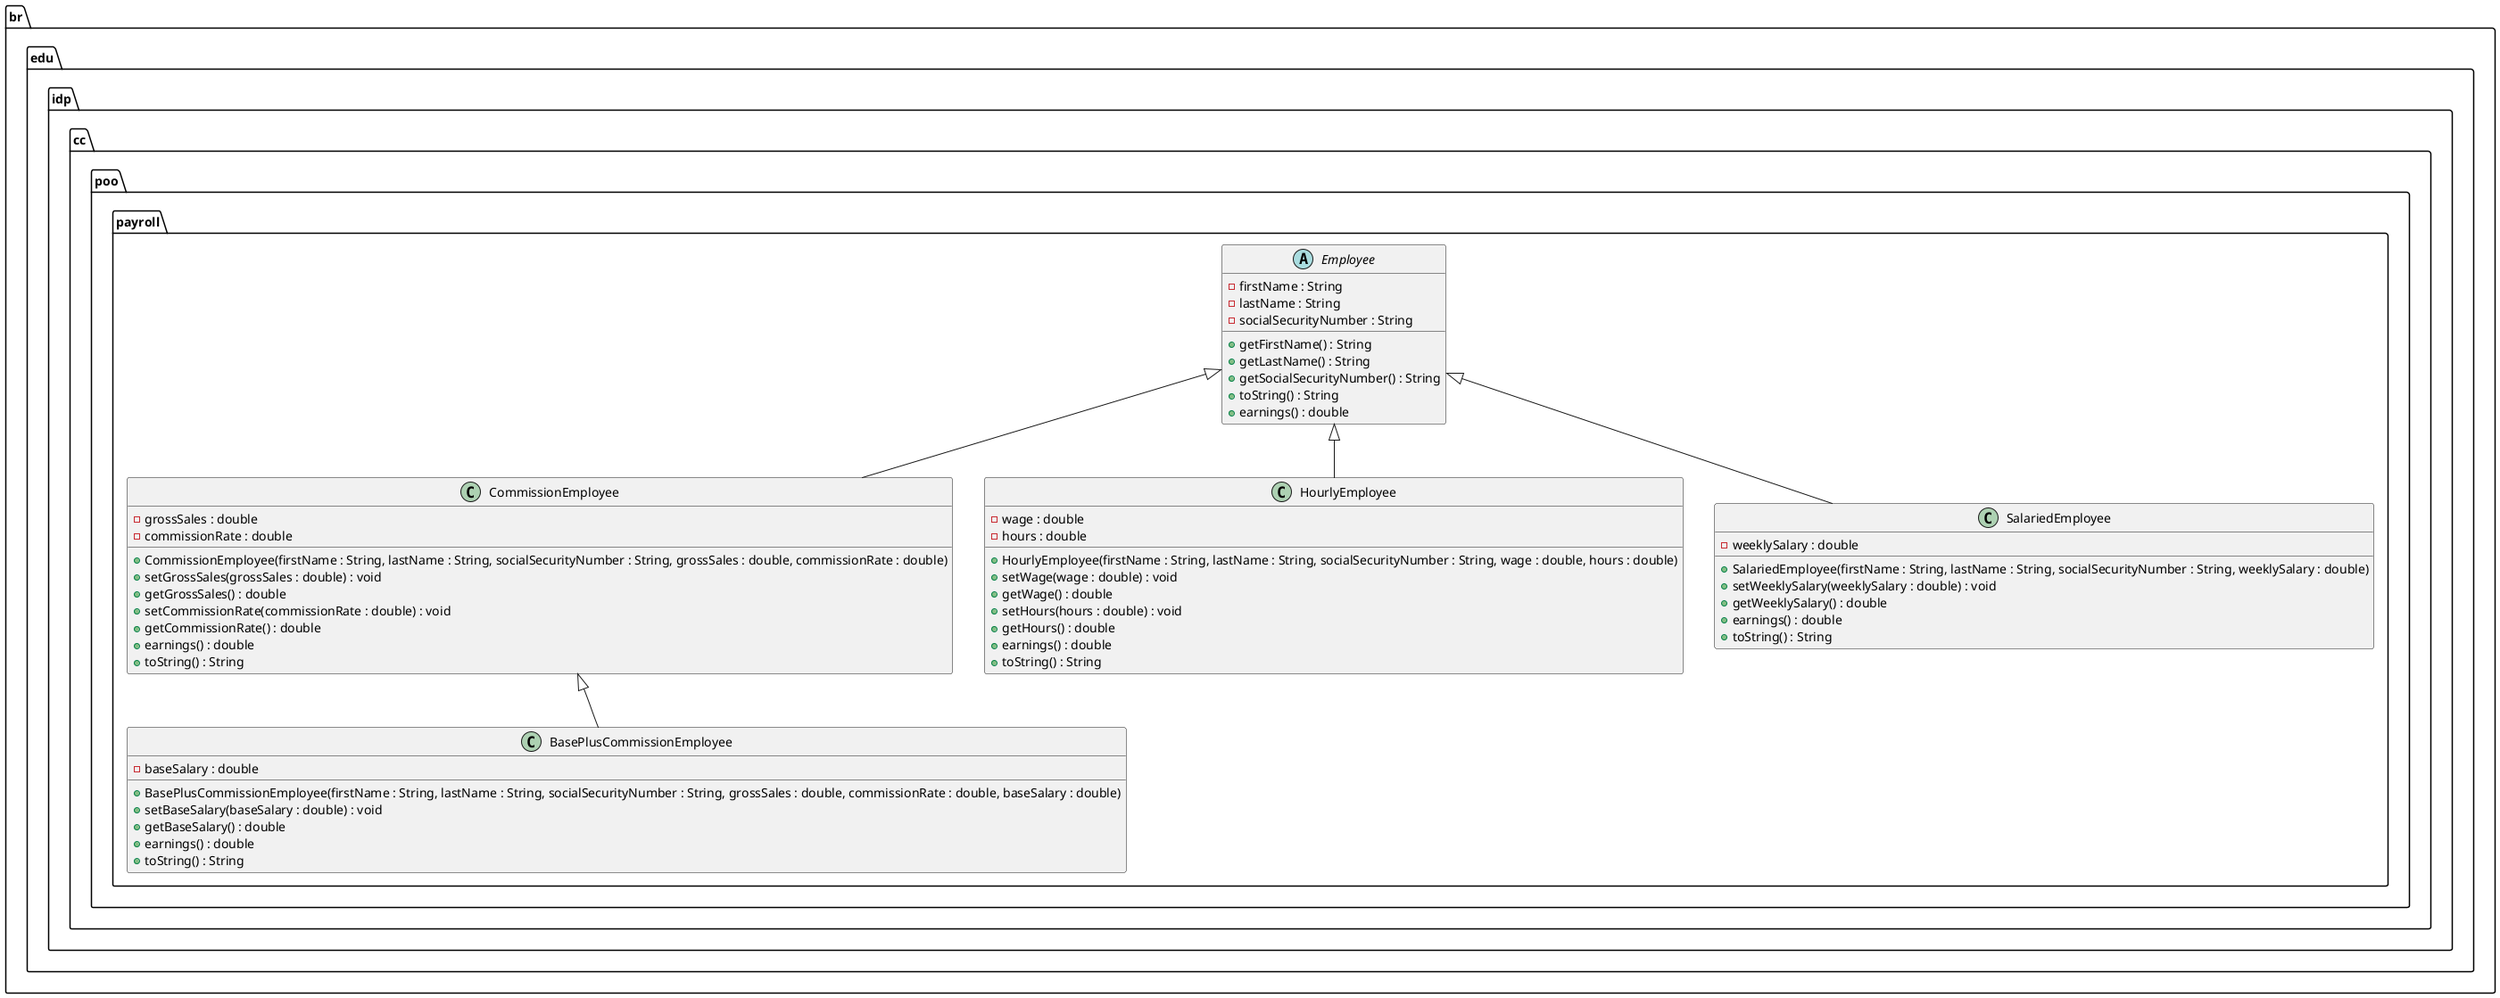 @startuml payroll
package "br.edu.idp.cc.poo.payroll" {

    abstract class Employee {
        - firstName : String
        - lastName : String
        - socialSecurityNumber : String
        + getFirstName() : String
        + getLastName() : String
        + getSocialSecurityNumber() : String
        + toString() : String
        + earnings() : double
    }

    class CommissionEmployee {
        - grossSales : double
        - commissionRate : double
        + CommissionEmployee(firstName : String, lastName : String, socialSecurityNumber : String, grossSales : double, commissionRate : double)
        + setGrossSales(grossSales : double) : void
        + getGrossSales() : double
        + setCommissionRate(commissionRate : double) : void
        + getCommissionRate() : double
        + earnings() : double
        + toString() : String
    }

    class BasePlusCommissionEmployee {
        - baseSalary : double
        + BasePlusCommissionEmployee(firstName : String, lastName : String, socialSecurityNumber : String, grossSales : double, commissionRate : double, baseSalary : double)
        + setBaseSalary(baseSalary : double) : void
        + getBaseSalary() : double
        + earnings() : double
        + toString() : String
    }

    class HourlyEmployee {
        - wage : double
        - hours : double
        + HourlyEmployee(firstName : String, lastName : String, socialSecurityNumber : String, wage : double, hours : double)
        + setWage(wage : double) : void
        + getWage() : double
        + setHours(hours : double) : void
        + getHours() : double
        + earnings() : double
        + toString() : String
    }

    class SalariedEmployee {
        - weeklySalary : double
        + SalariedEmployee(firstName : String, lastName : String, socialSecurityNumber : String, weeklySalary : double)
        + setWeeklySalary(weeklySalary : double) : void
        + getWeeklySalary() : double
        + earnings() : double
        + toString() : String
    }

    Employee <|-- CommissionEmployee
    CommissionEmployee <|-- BasePlusCommissionEmployee
    Employee <|-- HourlyEmployee
    Employee <|-- SalariedEmployee
}
@enduml